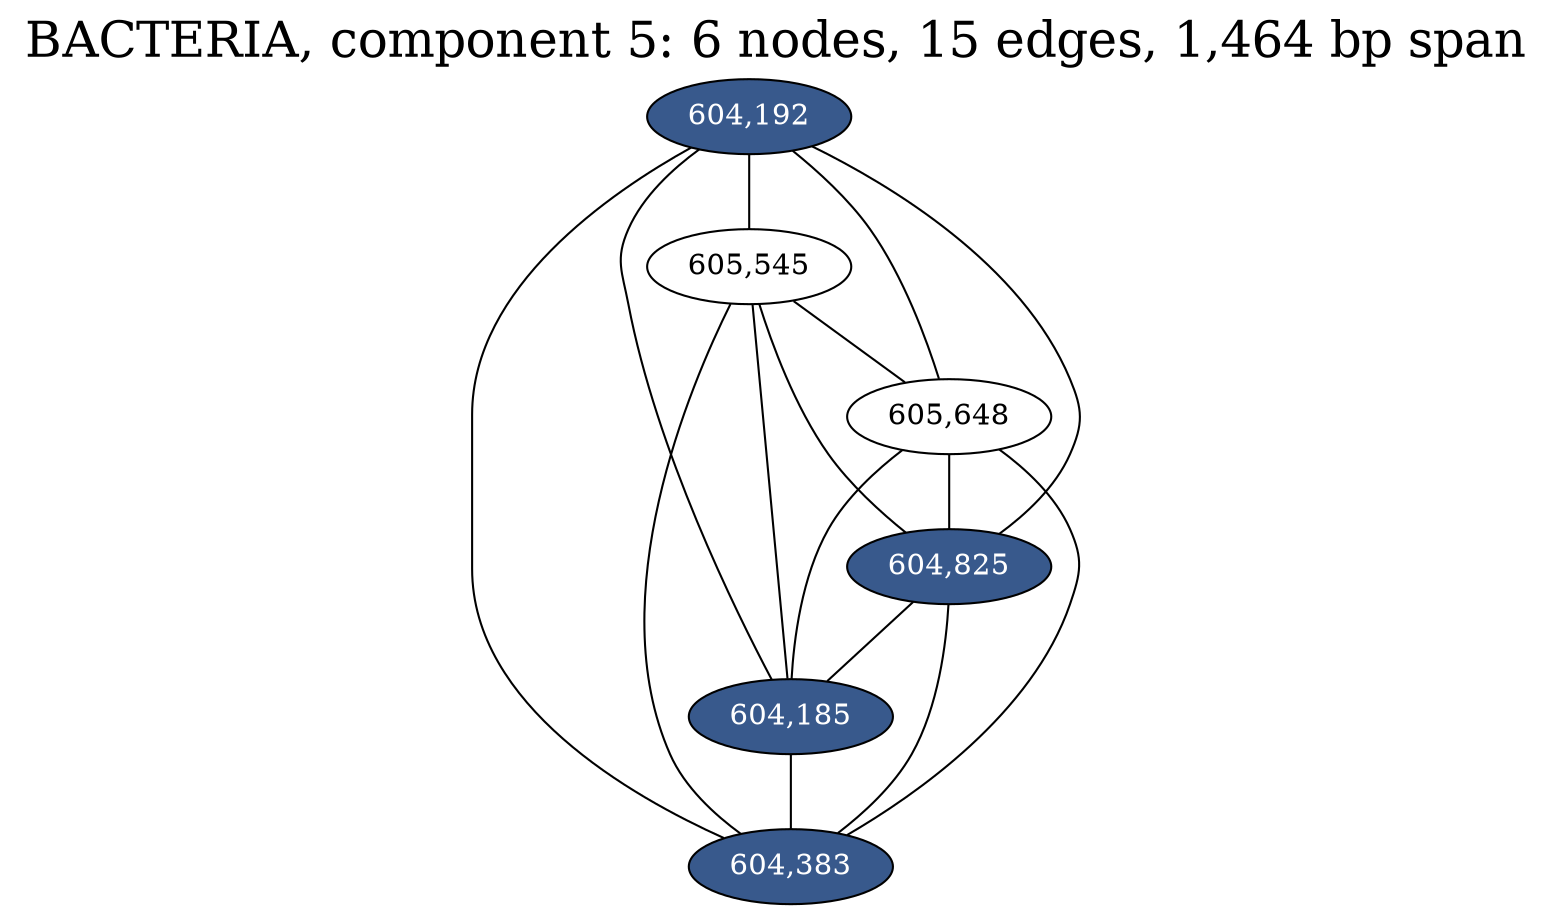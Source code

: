 graph BACTERIA_cc5 {
	overlap="prism50";
	outputorder="edgesfirst";
	node [style="filled"];
	label="BACTERIA, component 5: 6 nodes, 15 edges, 1,464 bp span";
	labelloc="t";
	fontsize=24;
	"604,192" [fillcolor="#38598c", fontcolor="#ffffff"];
	"605,545" [fillcolor="#ffffff", fontcolor="#000000"];
	"605,648" [fillcolor="#ffffff", fontcolor="#000000"];
	"604,825" [fillcolor="#38598c", fontcolor="#ffffff"];
	"604,185" [fillcolor="#38598c", fontcolor="#ffffff"];
	"604,383" [fillcolor="#38598c", fontcolor="#ffffff"];
	"604,192" -- "604,185";
	"604,192" -- "604,383";
	"604,192" -- "604,825";
	"604,192" -- "605,545";
	"604,192" -- "605,648";
	"605,545" -- "604,185";
	"605,545" -- "604,383";
	"605,545" -- "604,825";
	"605,545" -- "605,648";
	"605,648" -- "604,185";
	"605,648" -- "604,383";
	"605,648" -- "604,825";
	"604,825" -- "604,185";
	"604,825" -- "604,383";
	"604,185" -- "604,383";
}